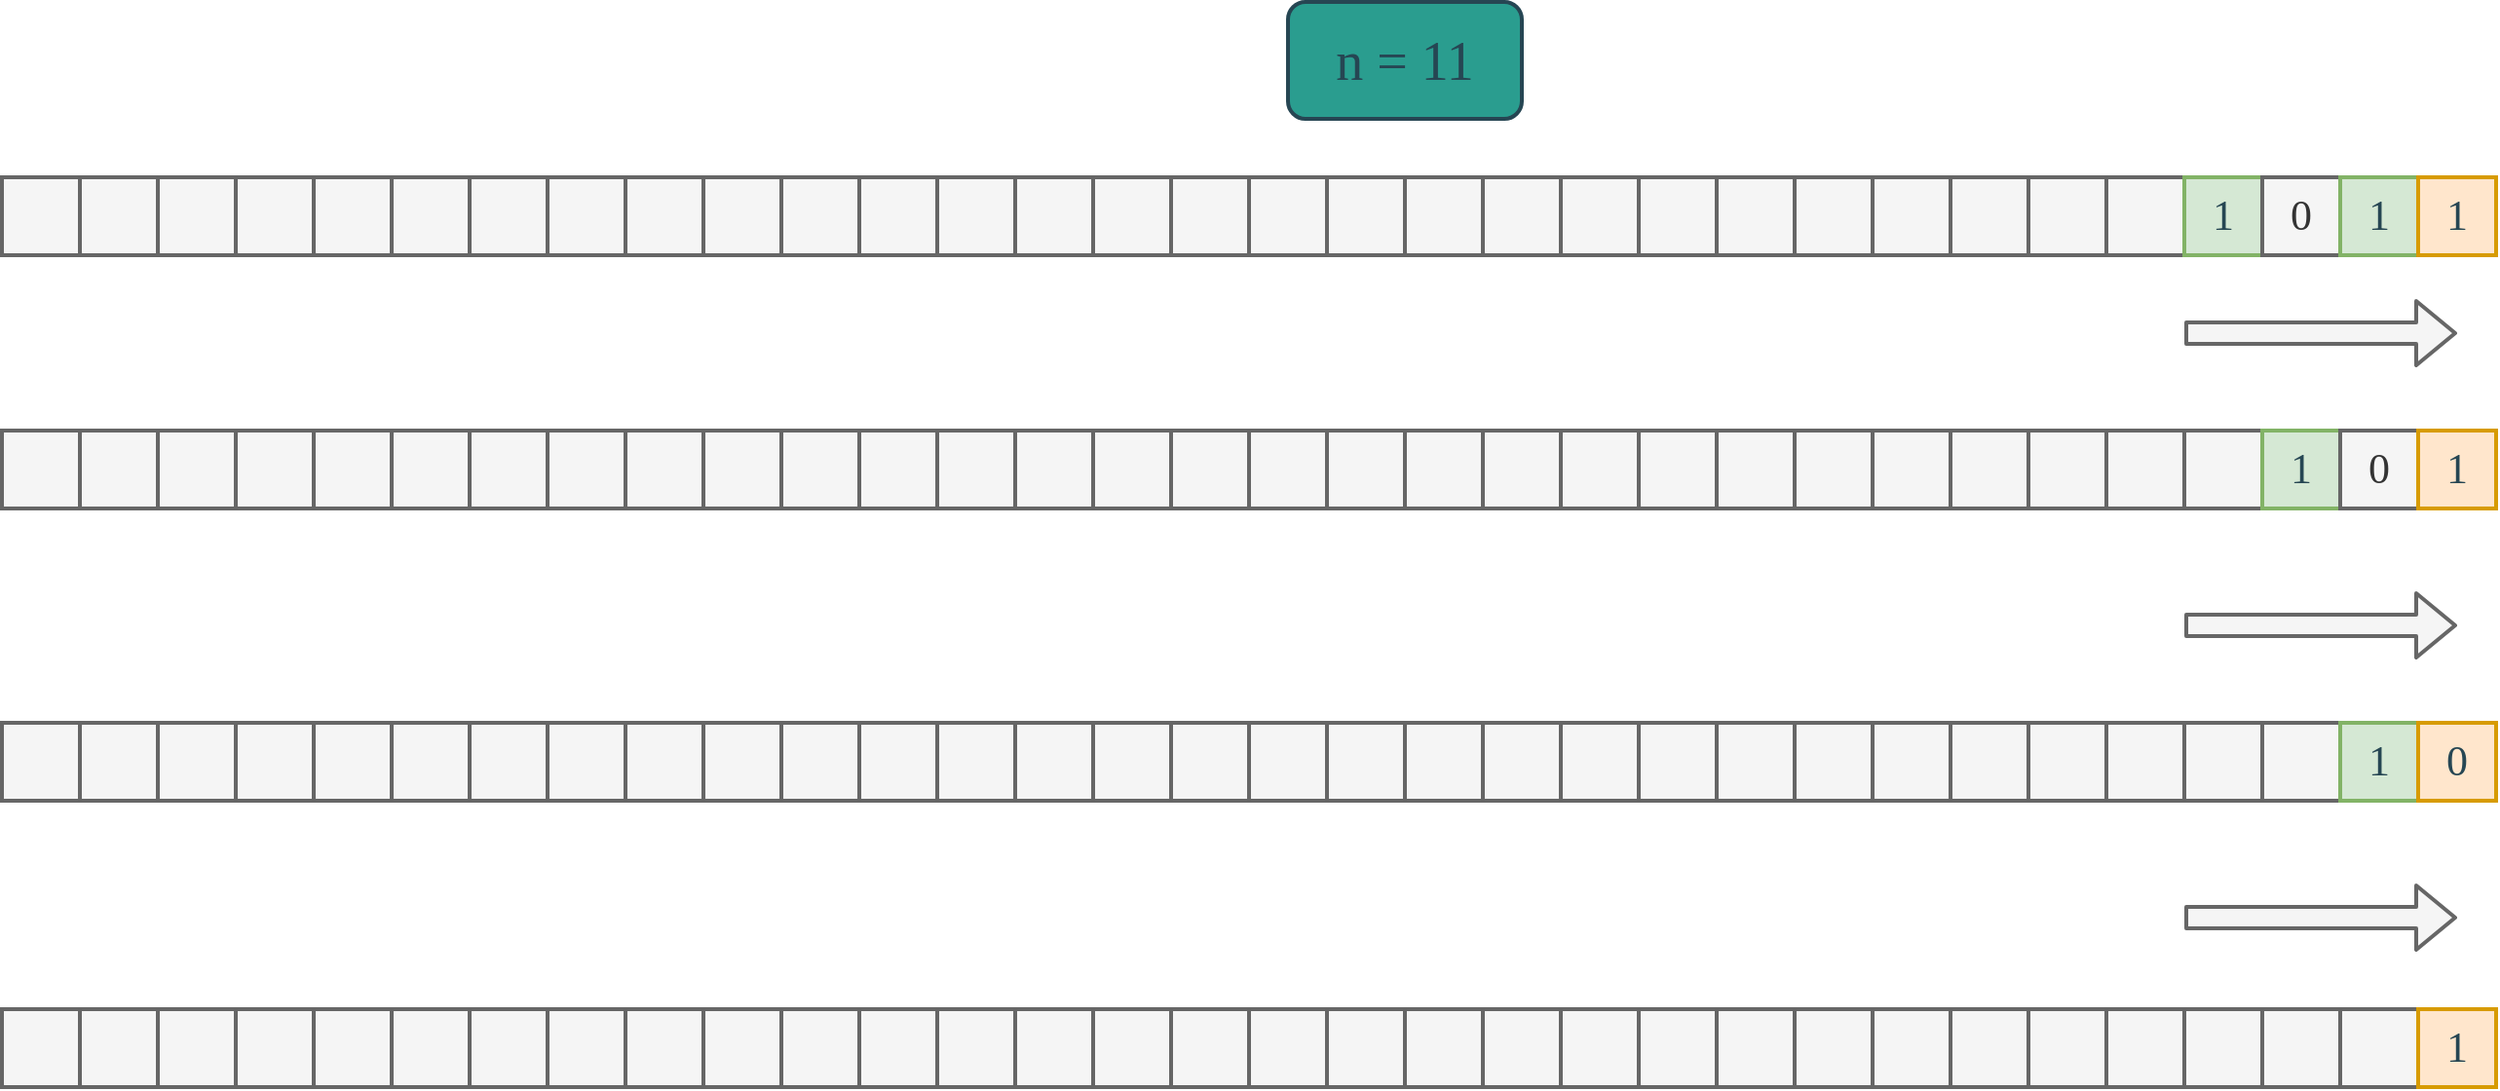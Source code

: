 <mxfile version="24.2.5" type="device">
  <diagram name="Page-1" id="UVpiBM_GTR-3DpaoDyki">
    <mxGraphModel dx="2049" dy="1193" grid="1" gridSize="10" guides="1" tooltips="1" connect="1" arrows="1" fold="1" page="1" pageScale="1" pageWidth="850" pageHeight="1100" math="0" shadow="0">
      <root>
        <mxCell id="0" />
        <mxCell id="1" parent="0" />
        <mxCell id="c97M9kAq8v7TbU-gE32T-48" value="" style="group" vertex="1" connectable="0" parent="1">
          <mxGeometry x="120" y="310" width="1280" height="40" as="geometry" />
        </mxCell>
        <mxCell id="c97M9kAq8v7TbU-gE32T-1" value="" style="rounded=0;whiteSpace=wrap;html=1;shadow=0;strokeColor=#666666;strokeWidth=2;fontFamily=Ubuntu;fontSize=22;fontColor=#333333;fontStyle=0;fillColor=#f5f5f5;" vertex="1" parent="c97M9kAq8v7TbU-gE32T-48">
          <mxGeometry width="40" height="40" as="geometry" />
        </mxCell>
        <mxCell id="c97M9kAq8v7TbU-gE32T-2" value="" style="rounded=0;whiteSpace=wrap;html=1;shadow=0;strokeColor=#666666;strokeWidth=2;fontFamily=Ubuntu;fontSize=22;fontColor=#333333;fontStyle=0;fillColor=#f5f5f5;" vertex="1" parent="c97M9kAq8v7TbU-gE32T-48">
          <mxGeometry x="40" width="40" height="40" as="geometry" />
        </mxCell>
        <mxCell id="c97M9kAq8v7TbU-gE32T-3" value="" style="rounded=0;whiteSpace=wrap;html=1;shadow=0;strokeColor=#666666;strokeWidth=2;fontFamily=Ubuntu;fontSize=22;fontColor=#333333;fontStyle=0;fillColor=#f5f5f5;" vertex="1" parent="c97M9kAq8v7TbU-gE32T-48">
          <mxGeometry x="80" width="40" height="40" as="geometry" />
        </mxCell>
        <mxCell id="c97M9kAq8v7TbU-gE32T-4" value="" style="rounded=0;whiteSpace=wrap;html=1;shadow=0;strokeColor=#666666;strokeWidth=2;fontFamily=Ubuntu;fontSize=22;fontColor=#333333;fontStyle=0;fillColor=#f5f5f5;" vertex="1" parent="c97M9kAq8v7TbU-gE32T-48">
          <mxGeometry x="120" width="40" height="40" as="geometry" />
        </mxCell>
        <mxCell id="c97M9kAq8v7TbU-gE32T-5" value="" style="rounded=0;whiteSpace=wrap;html=1;shadow=0;strokeColor=#666666;strokeWidth=2;fontFamily=Ubuntu;fontSize=22;fontColor=#333333;fontStyle=0;fillColor=#f5f5f5;" vertex="1" parent="c97M9kAq8v7TbU-gE32T-48">
          <mxGeometry x="160" width="40" height="40" as="geometry" />
        </mxCell>
        <mxCell id="c97M9kAq8v7TbU-gE32T-6" value="" style="rounded=0;whiteSpace=wrap;html=1;shadow=0;strokeColor=#666666;strokeWidth=2;fontFamily=Ubuntu;fontSize=22;fontColor=#333333;fontStyle=0;fillColor=#f5f5f5;" vertex="1" parent="c97M9kAq8v7TbU-gE32T-48">
          <mxGeometry x="200" width="40" height="40" as="geometry" />
        </mxCell>
        <mxCell id="c97M9kAq8v7TbU-gE32T-7" value="" style="rounded=0;whiteSpace=wrap;html=1;shadow=0;strokeColor=#666666;strokeWidth=2;fontFamily=Ubuntu;fontSize=22;fontColor=#333333;fontStyle=0;fillColor=#f5f5f5;" vertex="1" parent="c97M9kAq8v7TbU-gE32T-48">
          <mxGeometry x="240" width="40" height="40" as="geometry" />
        </mxCell>
        <mxCell id="c97M9kAq8v7TbU-gE32T-8" value="" style="rounded=0;whiteSpace=wrap;html=1;shadow=0;strokeColor=#666666;strokeWidth=2;fontFamily=Ubuntu;fontSize=22;fontColor=#333333;fontStyle=0;fillColor=#f5f5f5;" vertex="1" parent="c97M9kAq8v7TbU-gE32T-48">
          <mxGeometry x="280" width="40" height="40" as="geometry" />
        </mxCell>
        <mxCell id="c97M9kAq8v7TbU-gE32T-9" value="" style="rounded=0;whiteSpace=wrap;html=1;shadow=0;strokeColor=#666666;strokeWidth=2;fontFamily=Ubuntu;fontSize=22;fontColor=#333333;fontStyle=0;fillColor=#f5f5f5;" vertex="1" parent="c97M9kAq8v7TbU-gE32T-48">
          <mxGeometry x="320" width="40" height="40" as="geometry" />
        </mxCell>
        <mxCell id="c97M9kAq8v7TbU-gE32T-10" value="" style="rounded=0;whiteSpace=wrap;html=1;shadow=0;strokeColor=#666666;strokeWidth=2;fontFamily=Ubuntu;fontSize=22;fontColor=#333333;fontStyle=0;fillColor=#f5f5f5;" vertex="1" parent="c97M9kAq8v7TbU-gE32T-48">
          <mxGeometry x="360" width="40" height="40" as="geometry" />
        </mxCell>
        <mxCell id="c97M9kAq8v7TbU-gE32T-11" value="" style="rounded=0;whiteSpace=wrap;html=1;shadow=0;strokeColor=#666666;strokeWidth=2;fontFamily=Ubuntu;fontSize=22;fontColor=#333333;fontStyle=0;fillColor=#f5f5f5;" vertex="1" parent="c97M9kAq8v7TbU-gE32T-48">
          <mxGeometry x="400" width="40" height="40" as="geometry" />
        </mxCell>
        <mxCell id="c97M9kAq8v7TbU-gE32T-12" value="" style="rounded=0;whiteSpace=wrap;html=1;shadow=0;strokeColor=#666666;strokeWidth=2;fontFamily=Ubuntu;fontSize=22;fontColor=#333333;fontStyle=0;fillColor=#f5f5f5;" vertex="1" parent="c97M9kAq8v7TbU-gE32T-48">
          <mxGeometry x="440" width="40" height="40" as="geometry" />
        </mxCell>
        <mxCell id="c97M9kAq8v7TbU-gE32T-13" value="" style="rounded=0;whiteSpace=wrap;html=1;shadow=0;strokeColor=#666666;strokeWidth=2;fontFamily=Ubuntu;fontSize=22;fontColor=#333333;fontStyle=0;fillColor=#f5f5f5;" vertex="1" parent="c97M9kAq8v7TbU-gE32T-48">
          <mxGeometry x="480" width="40" height="40" as="geometry" />
        </mxCell>
        <mxCell id="c97M9kAq8v7TbU-gE32T-14" value="" style="rounded=0;whiteSpace=wrap;html=1;shadow=0;strokeColor=#666666;strokeWidth=2;fontFamily=Ubuntu;fontSize=22;fontColor=#333333;fontStyle=0;fillColor=#f5f5f5;" vertex="1" parent="c97M9kAq8v7TbU-gE32T-48">
          <mxGeometry x="520" width="40" height="40" as="geometry" />
        </mxCell>
        <mxCell id="c97M9kAq8v7TbU-gE32T-15" value="" style="rounded=0;whiteSpace=wrap;html=1;shadow=0;strokeColor=#666666;strokeWidth=2;fontFamily=Ubuntu;fontSize=22;fontColor=#333333;fontStyle=0;fillColor=#f5f5f5;" vertex="1" parent="c97M9kAq8v7TbU-gE32T-48">
          <mxGeometry x="560" width="40" height="40" as="geometry" />
        </mxCell>
        <mxCell id="c97M9kAq8v7TbU-gE32T-16" value="" style="rounded=0;whiteSpace=wrap;html=1;shadow=0;strokeColor=#666666;strokeWidth=2;fontFamily=Ubuntu;fontSize=22;fontColor=#333333;fontStyle=0;fillColor=#f5f5f5;" vertex="1" parent="c97M9kAq8v7TbU-gE32T-48">
          <mxGeometry x="600" width="40" height="40" as="geometry" />
        </mxCell>
        <mxCell id="c97M9kAq8v7TbU-gE32T-32" value="" style="rounded=0;whiteSpace=wrap;html=1;shadow=0;strokeColor=#666666;strokeWidth=2;fontFamily=Ubuntu;fontSize=22;fontColor=#333333;fontStyle=0;fillColor=#f5f5f5;" vertex="1" parent="c97M9kAq8v7TbU-gE32T-48">
          <mxGeometry x="640" width="40" height="40" as="geometry" />
        </mxCell>
        <mxCell id="c97M9kAq8v7TbU-gE32T-33" value="" style="rounded=0;whiteSpace=wrap;html=1;shadow=0;strokeColor=#666666;strokeWidth=2;fontFamily=Ubuntu;fontSize=22;fontColor=#333333;fontStyle=0;fillColor=#f5f5f5;" vertex="1" parent="c97M9kAq8v7TbU-gE32T-48">
          <mxGeometry x="680" width="40" height="40" as="geometry" />
        </mxCell>
        <mxCell id="c97M9kAq8v7TbU-gE32T-34" value="" style="rounded=0;whiteSpace=wrap;html=1;shadow=0;strokeColor=#666666;strokeWidth=2;fontFamily=Ubuntu;fontSize=22;fontColor=#333333;fontStyle=0;fillColor=#f5f5f5;" vertex="1" parent="c97M9kAq8v7TbU-gE32T-48">
          <mxGeometry x="720" width="40" height="40" as="geometry" />
        </mxCell>
        <mxCell id="c97M9kAq8v7TbU-gE32T-35" value="" style="rounded=0;whiteSpace=wrap;html=1;shadow=0;strokeColor=#666666;strokeWidth=2;fontFamily=Ubuntu;fontSize=22;fontColor=#333333;fontStyle=0;fillColor=#f5f5f5;" vertex="1" parent="c97M9kAq8v7TbU-gE32T-48">
          <mxGeometry x="760" width="40" height="40" as="geometry" />
        </mxCell>
        <mxCell id="c97M9kAq8v7TbU-gE32T-36" value="" style="rounded=0;whiteSpace=wrap;html=1;shadow=0;strokeColor=#666666;strokeWidth=2;fontFamily=Ubuntu;fontSize=22;fontColor=#333333;fontStyle=0;fillColor=#f5f5f5;" vertex="1" parent="c97M9kAq8v7TbU-gE32T-48">
          <mxGeometry x="800" width="40" height="40" as="geometry" />
        </mxCell>
        <mxCell id="c97M9kAq8v7TbU-gE32T-37" value="" style="rounded=0;whiteSpace=wrap;html=1;shadow=0;strokeColor=#666666;strokeWidth=2;fontFamily=Ubuntu;fontSize=22;fontColor=#333333;fontStyle=0;fillColor=#f5f5f5;" vertex="1" parent="c97M9kAq8v7TbU-gE32T-48">
          <mxGeometry x="840" width="40" height="40" as="geometry" />
        </mxCell>
        <mxCell id="c97M9kAq8v7TbU-gE32T-38" value="" style="rounded=0;whiteSpace=wrap;html=1;shadow=0;strokeColor=#666666;strokeWidth=2;fontFamily=Ubuntu;fontSize=22;fontColor=#333333;fontStyle=0;fillColor=#f5f5f5;" vertex="1" parent="c97M9kAq8v7TbU-gE32T-48">
          <mxGeometry x="880" width="40" height="40" as="geometry" />
        </mxCell>
        <mxCell id="c97M9kAq8v7TbU-gE32T-39" value="" style="rounded=0;whiteSpace=wrap;html=1;shadow=0;strokeColor=#666666;strokeWidth=2;fontFamily=Ubuntu;fontSize=22;fontColor=#333333;fontStyle=0;fillColor=#f5f5f5;" vertex="1" parent="c97M9kAq8v7TbU-gE32T-48">
          <mxGeometry x="920" width="40" height="40" as="geometry" />
        </mxCell>
        <mxCell id="c97M9kAq8v7TbU-gE32T-40" value="" style="rounded=0;whiteSpace=wrap;html=1;shadow=0;strokeColor=#666666;strokeWidth=2;fontFamily=Ubuntu;fontSize=22;fontColor=#333333;fontStyle=0;fillColor=#f5f5f5;" vertex="1" parent="c97M9kAq8v7TbU-gE32T-48">
          <mxGeometry x="960" width="40" height="40" as="geometry" />
        </mxCell>
        <mxCell id="c97M9kAq8v7TbU-gE32T-41" value="" style="rounded=0;whiteSpace=wrap;html=1;shadow=0;strokeColor=#666666;strokeWidth=2;fontFamily=Ubuntu;fontSize=22;fontColor=#333333;fontStyle=0;fillColor=#f5f5f5;" vertex="1" parent="c97M9kAq8v7TbU-gE32T-48">
          <mxGeometry x="1000" width="40" height="40" as="geometry" />
        </mxCell>
        <mxCell id="c97M9kAq8v7TbU-gE32T-42" value="" style="rounded=0;whiteSpace=wrap;html=1;shadow=0;strokeColor=#666666;strokeWidth=2;fontFamily=Ubuntu;fontSize=22;fontColor=#333333;fontStyle=0;fillColor=#f5f5f5;" vertex="1" parent="c97M9kAq8v7TbU-gE32T-48">
          <mxGeometry x="1040" width="40" height="40" as="geometry" />
        </mxCell>
        <mxCell id="c97M9kAq8v7TbU-gE32T-43" value="" style="rounded=0;whiteSpace=wrap;html=1;shadow=0;strokeColor=#666666;strokeWidth=2;fontFamily=Ubuntu;fontSize=22;fontColor=#333333;fontStyle=0;fillColor=#f5f5f5;" vertex="1" parent="c97M9kAq8v7TbU-gE32T-48">
          <mxGeometry x="1080" width="40" height="40" as="geometry" />
        </mxCell>
        <mxCell id="c97M9kAq8v7TbU-gE32T-44" value="1" style="rounded=0;whiteSpace=wrap;html=1;shadow=0;strokeColor=#82b366;strokeWidth=2;fontFamily=Ubuntu;fontSize=22;fontColor=#264653;fontStyle=0;fillColor=#d5e8d4;" vertex="1" parent="c97M9kAq8v7TbU-gE32T-48">
          <mxGeometry x="1120" width="40" height="40" as="geometry" />
        </mxCell>
        <mxCell id="c97M9kAq8v7TbU-gE32T-45" value="0" style="rounded=0;whiteSpace=wrap;html=1;shadow=0;strokeColor=#666666;strokeWidth=2;fontFamily=Ubuntu;fontSize=22;fontColor=#333333;fontStyle=0;fillColor=#f5f5f5;" vertex="1" parent="c97M9kAq8v7TbU-gE32T-48">
          <mxGeometry x="1160" width="40" height="40" as="geometry" />
        </mxCell>
        <mxCell id="c97M9kAq8v7TbU-gE32T-46" value="1" style="rounded=0;whiteSpace=wrap;html=1;shadow=0;strokeColor=#82b366;strokeWidth=2;fontFamily=Ubuntu;fontSize=22;fontColor=#264653;fontStyle=0;fillColor=#d5e8d4;" vertex="1" parent="c97M9kAq8v7TbU-gE32T-48">
          <mxGeometry x="1200" width="40" height="40" as="geometry" />
        </mxCell>
        <mxCell id="c97M9kAq8v7TbU-gE32T-47" value="1" style="rounded=0;whiteSpace=wrap;html=1;shadow=0;strokeColor=#d79b00;strokeWidth=2;fontFamily=Ubuntu;fontSize=22;fontColor=#264653;fontStyle=0;fillColor=#ffe6cc;" vertex="1" parent="c97M9kAq8v7TbU-gE32T-48">
          <mxGeometry x="1240" width="40" height="40" as="geometry" />
        </mxCell>
        <mxCell id="c97M9kAq8v7TbU-gE32T-49" value="" style="group;fillColor=#d5e8d4;fontColor=#264653;strokeColor=#82b366;" vertex="1" connectable="0" parent="1">
          <mxGeometry x="120" y="440" width="1280" height="40" as="geometry" />
        </mxCell>
        <mxCell id="c97M9kAq8v7TbU-gE32T-50" value="" style="rounded=0;whiteSpace=wrap;html=1;shadow=0;strokeColor=#666666;strokeWidth=2;fontFamily=Ubuntu;fontSize=22;fontColor=#333333;fontStyle=0;fillColor=#f5f5f5;" vertex="1" parent="c97M9kAq8v7TbU-gE32T-49">
          <mxGeometry width="40" height="40" as="geometry" />
        </mxCell>
        <mxCell id="c97M9kAq8v7TbU-gE32T-51" value="" style="rounded=0;whiteSpace=wrap;html=1;shadow=0;strokeColor=#666666;strokeWidth=2;fontFamily=Ubuntu;fontSize=22;fontColor=#333333;fontStyle=0;fillColor=#f5f5f5;" vertex="1" parent="c97M9kAq8v7TbU-gE32T-49">
          <mxGeometry x="40" width="40" height="40" as="geometry" />
        </mxCell>
        <mxCell id="c97M9kAq8v7TbU-gE32T-52" value="" style="rounded=0;whiteSpace=wrap;html=1;shadow=0;strokeColor=#666666;strokeWidth=2;fontFamily=Ubuntu;fontSize=22;fontColor=#333333;fontStyle=0;fillColor=#f5f5f5;" vertex="1" parent="c97M9kAq8v7TbU-gE32T-49">
          <mxGeometry x="80" width="40" height="40" as="geometry" />
        </mxCell>
        <mxCell id="c97M9kAq8v7TbU-gE32T-53" value="" style="rounded=0;whiteSpace=wrap;html=1;shadow=0;strokeColor=#666666;strokeWidth=2;fontFamily=Ubuntu;fontSize=22;fontColor=#333333;fontStyle=0;fillColor=#f5f5f5;" vertex="1" parent="c97M9kAq8v7TbU-gE32T-49">
          <mxGeometry x="120" width="40" height="40" as="geometry" />
        </mxCell>
        <mxCell id="c97M9kAq8v7TbU-gE32T-54" value="" style="rounded=0;whiteSpace=wrap;html=1;shadow=0;strokeColor=#666666;strokeWidth=2;fontFamily=Ubuntu;fontSize=22;fontColor=#333333;fontStyle=0;fillColor=#f5f5f5;" vertex="1" parent="c97M9kAq8v7TbU-gE32T-49">
          <mxGeometry x="160" width="40" height="40" as="geometry" />
        </mxCell>
        <mxCell id="c97M9kAq8v7TbU-gE32T-55" value="" style="rounded=0;whiteSpace=wrap;html=1;shadow=0;strokeColor=#666666;strokeWidth=2;fontFamily=Ubuntu;fontSize=22;fontColor=#333333;fontStyle=0;fillColor=#f5f5f5;" vertex="1" parent="c97M9kAq8v7TbU-gE32T-49">
          <mxGeometry x="200" width="40" height="40" as="geometry" />
        </mxCell>
        <mxCell id="c97M9kAq8v7TbU-gE32T-56" value="" style="rounded=0;whiteSpace=wrap;html=1;shadow=0;strokeColor=#666666;strokeWidth=2;fontFamily=Ubuntu;fontSize=22;fontColor=#333333;fontStyle=0;fillColor=#f5f5f5;" vertex="1" parent="c97M9kAq8v7TbU-gE32T-49">
          <mxGeometry x="240" width="40" height="40" as="geometry" />
        </mxCell>
        <mxCell id="c97M9kAq8v7TbU-gE32T-57" value="" style="rounded=0;whiteSpace=wrap;html=1;shadow=0;strokeColor=#666666;strokeWidth=2;fontFamily=Ubuntu;fontSize=22;fontColor=#333333;fontStyle=0;fillColor=#f5f5f5;" vertex="1" parent="c97M9kAq8v7TbU-gE32T-49">
          <mxGeometry x="280" width="40" height="40" as="geometry" />
        </mxCell>
        <mxCell id="c97M9kAq8v7TbU-gE32T-58" value="" style="rounded=0;whiteSpace=wrap;html=1;shadow=0;strokeColor=#666666;strokeWidth=2;fontFamily=Ubuntu;fontSize=22;fontColor=#333333;fontStyle=0;fillColor=#f5f5f5;" vertex="1" parent="c97M9kAq8v7TbU-gE32T-49">
          <mxGeometry x="320" width="40" height="40" as="geometry" />
        </mxCell>
        <mxCell id="c97M9kAq8v7TbU-gE32T-59" value="" style="rounded=0;whiteSpace=wrap;html=1;shadow=0;strokeColor=#666666;strokeWidth=2;fontFamily=Ubuntu;fontSize=22;fontColor=#333333;fontStyle=0;fillColor=#f5f5f5;" vertex="1" parent="c97M9kAq8v7TbU-gE32T-49">
          <mxGeometry x="360" width="40" height="40" as="geometry" />
        </mxCell>
        <mxCell id="c97M9kAq8v7TbU-gE32T-60" value="" style="rounded=0;whiteSpace=wrap;html=1;shadow=0;strokeColor=#666666;strokeWidth=2;fontFamily=Ubuntu;fontSize=22;fontColor=#333333;fontStyle=0;fillColor=#f5f5f5;" vertex="1" parent="c97M9kAq8v7TbU-gE32T-49">
          <mxGeometry x="400" width="40" height="40" as="geometry" />
        </mxCell>
        <mxCell id="c97M9kAq8v7TbU-gE32T-61" value="" style="rounded=0;whiteSpace=wrap;html=1;shadow=0;strokeColor=#666666;strokeWidth=2;fontFamily=Ubuntu;fontSize=22;fontColor=#333333;fontStyle=0;fillColor=#f5f5f5;" vertex="1" parent="c97M9kAq8v7TbU-gE32T-49">
          <mxGeometry x="440" width="40" height="40" as="geometry" />
        </mxCell>
        <mxCell id="c97M9kAq8v7TbU-gE32T-62" value="" style="rounded=0;whiteSpace=wrap;html=1;shadow=0;strokeColor=#666666;strokeWidth=2;fontFamily=Ubuntu;fontSize=22;fontColor=#333333;fontStyle=0;fillColor=#f5f5f5;" vertex="1" parent="c97M9kAq8v7TbU-gE32T-49">
          <mxGeometry x="480" width="40" height="40" as="geometry" />
        </mxCell>
        <mxCell id="c97M9kAq8v7TbU-gE32T-63" value="" style="rounded=0;whiteSpace=wrap;html=1;shadow=0;strokeColor=#666666;strokeWidth=2;fontFamily=Ubuntu;fontSize=22;fontColor=#333333;fontStyle=0;fillColor=#f5f5f5;" vertex="1" parent="c97M9kAq8v7TbU-gE32T-49">
          <mxGeometry x="520" width="40" height="40" as="geometry" />
        </mxCell>
        <mxCell id="c97M9kAq8v7TbU-gE32T-64" value="" style="rounded=0;whiteSpace=wrap;html=1;shadow=0;strokeColor=#666666;strokeWidth=2;fontFamily=Ubuntu;fontSize=22;fontColor=#333333;fontStyle=0;fillColor=#f5f5f5;" vertex="1" parent="c97M9kAq8v7TbU-gE32T-49">
          <mxGeometry x="560" width="40" height="40" as="geometry" />
        </mxCell>
        <mxCell id="c97M9kAq8v7TbU-gE32T-65" value="" style="rounded=0;whiteSpace=wrap;html=1;shadow=0;strokeColor=#666666;strokeWidth=2;fontFamily=Ubuntu;fontSize=22;fontColor=#333333;fontStyle=0;fillColor=#f5f5f5;" vertex="1" parent="c97M9kAq8v7TbU-gE32T-49">
          <mxGeometry x="600" width="40" height="40" as="geometry" />
        </mxCell>
        <mxCell id="c97M9kAq8v7TbU-gE32T-66" value="" style="rounded=0;whiteSpace=wrap;html=1;shadow=0;strokeColor=#666666;strokeWidth=2;fontFamily=Ubuntu;fontSize=22;fontColor=#333333;fontStyle=0;fillColor=#f5f5f5;" vertex="1" parent="c97M9kAq8v7TbU-gE32T-49">
          <mxGeometry x="640" width="40" height="40" as="geometry" />
        </mxCell>
        <mxCell id="c97M9kAq8v7TbU-gE32T-67" value="" style="rounded=0;whiteSpace=wrap;html=1;shadow=0;strokeColor=#666666;strokeWidth=2;fontFamily=Ubuntu;fontSize=22;fontColor=#333333;fontStyle=0;fillColor=#f5f5f5;" vertex="1" parent="c97M9kAq8v7TbU-gE32T-49">
          <mxGeometry x="680" width="40" height="40" as="geometry" />
        </mxCell>
        <mxCell id="c97M9kAq8v7TbU-gE32T-68" value="" style="rounded=0;whiteSpace=wrap;html=1;shadow=0;strokeColor=#666666;strokeWidth=2;fontFamily=Ubuntu;fontSize=22;fontColor=#333333;fontStyle=0;fillColor=#f5f5f5;" vertex="1" parent="c97M9kAq8v7TbU-gE32T-49">
          <mxGeometry x="720" width="40" height="40" as="geometry" />
        </mxCell>
        <mxCell id="c97M9kAq8v7TbU-gE32T-69" value="" style="rounded=0;whiteSpace=wrap;html=1;shadow=0;strokeColor=#666666;strokeWidth=2;fontFamily=Ubuntu;fontSize=22;fontColor=#333333;fontStyle=0;fillColor=#f5f5f5;" vertex="1" parent="c97M9kAq8v7TbU-gE32T-49">
          <mxGeometry x="760" width="40" height="40" as="geometry" />
        </mxCell>
        <mxCell id="c97M9kAq8v7TbU-gE32T-70" value="" style="rounded=0;whiteSpace=wrap;html=1;shadow=0;strokeColor=#666666;strokeWidth=2;fontFamily=Ubuntu;fontSize=22;fontColor=#333333;fontStyle=0;fillColor=#f5f5f5;" vertex="1" parent="c97M9kAq8v7TbU-gE32T-49">
          <mxGeometry x="800" width="40" height="40" as="geometry" />
        </mxCell>
        <mxCell id="c97M9kAq8v7TbU-gE32T-71" value="" style="rounded=0;whiteSpace=wrap;html=1;shadow=0;strokeColor=#666666;strokeWidth=2;fontFamily=Ubuntu;fontSize=22;fontColor=#333333;fontStyle=0;fillColor=#f5f5f5;" vertex="1" parent="c97M9kAq8v7TbU-gE32T-49">
          <mxGeometry x="840" width="40" height="40" as="geometry" />
        </mxCell>
        <mxCell id="c97M9kAq8v7TbU-gE32T-72" value="" style="rounded=0;whiteSpace=wrap;html=1;shadow=0;strokeColor=#666666;strokeWidth=2;fontFamily=Ubuntu;fontSize=22;fontColor=#333333;fontStyle=0;fillColor=#f5f5f5;" vertex="1" parent="c97M9kAq8v7TbU-gE32T-49">
          <mxGeometry x="880" width="40" height="40" as="geometry" />
        </mxCell>
        <mxCell id="c97M9kAq8v7TbU-gE32T-73" value="" style="rounded=0;whiteSpace=wrap;html=1;shadow=0;strokeColor=#666666;strokeWidth=2;fontFamily=Ubuntu;fontSize=22;fontColor=#333333;fontStyle=0;fillColor=#f5f5f5;" vertex="1" parent="c97M9kAq8v7TbU-gE32T-49">
          <mxGeometry x="920" width="40" height="40" as="geometry" />
        </mxCell>
        <mxCell id="c97M9kAq8v7TbU-gE32T-74" value="" style="rounded=0;whiteSpace=wrap;html=1;shadow=0;strokeColor=#666666;strokeWidth=2;fontFamily=Ubuntu;fontSize=22;fontColor=#333333;fontStyle=0;fillColor=#f5f5f5;" vertex="1" parent="c97M9kAq8v7TbU-gE32T-49">
          <mxGeometry x="960" width="40" height="40" as="geometry" />
        </mxCell>
        <mxCell id="c97M9kAq8v7TbU-gE32T-75" value="" style="rounded=0;whiteSpace=wrap;html=1;shadow=0;strokeColor=#666666;strokeWidth=2;fontFamily=Ubuntu;fontSize=22;fontColor=#333333;fontStyle=0;fillColor=#f5f5f5;" vertex="1" parent="c97M9kAq8v7TbU-gE32T-49">
          <mxGeometry x="1000" width="40" height="40" as="geometry" />
        </mxCell>
        <mxCell id="c97M9kAq8v7TbU-gE32T-76" value="" style="rounded=0;whiteSpace=wrap;html=1;shadow=0;strokeColor=#666666;strokeWidth=2;fontFamily=Ubuntu;fontSize=22;fontColor=#333333;fontStyle=0;fillColor=#f5f5f5;" vertex="1" parent="c97M9kAq8v7TbU-gE32T-49">
          <mxGeometry x="1040" width="40" height="40" as="geometry" />
        </mxCell>
        <mxCell id="c97M9kAq8v7TbU-gE32T-77" value="" style="rounded=0;whiteSpace=wrap;html=1;shadow=0;strokeColor=#666666;strokeWidth=2;fontFamily=Ubuntu;fontSize=22;fontColor=#333333;fontStyle=0;fillColor=#f5f5f5;" vertex="1" parent="c97M9kAq8v7TbU-gE32T-49">
          <mxGeometry x="1080" width="40" height="40" as="geometry" />
        </mxCell>
        <mxCell id="c97M9kAq8v7TbU-gE32T-78" value="" style="rounded=0;whiteSpace=wrap;html=1;shadow=0;strokeColor=#666666;strokeWidth=2;fontFamily=Ubuntu;fontSize=22;fontColor=#333333;fontStyle=0;fillColor=#f5f5f5;" vertex="1" parent="c97M9kAq8v7TbU-gE32T-49">
          <mxGeometry x="1120" width="40" height="40" as="geometry" />
        </mxCell>
        <mxCell id="c97M9kAq8v7TbU-gE32T-79" value="1" style="rounded=0;whiteSpace=wrap;html=1;shadow=0;strokeColor=#82b366;strokeWidth=2;fontFamily=Ubuntu;fontSize=22;fontColor=#264653;fontStyle=0;fillColor=#d5e8d4;" vertex="1" parent="c97M9kAq8v7TbU-gE32T-49">
          <mxGeometry x="1160" width="40" height="40" as="geometry" />
        </mxCell>
        <mxCell id="c97M9kAq8v7TbU-gE32T-80" value="0" style="rounded=0;whiteSpace=wrap;html=1;shadow=0;strokeColor=#666666;strokeWidth=2;fontFamily=Ubuntu;fontSize=22;fontColor=#333333;fontStyle=0;fillColor=#f5f5f5;" vertex="1" parent="c97M9kAq8v7TbU-gE32T-49">
          <mxGeometry x="1200" width="40" height="40" as="geometry" />
        </mxCell>
        <mxCell id="c97M9kAq8v7TbU-gE32T-81" value="1" style="rounded=0;whiteSpace=wrap;html=1;shadow=0;strokeColor=#d79b00;strokeWidth=2;fontFamily=Ubuntu;fontSize=22;fontColor=#264653;fontStyle=0;fillColor=#ffe6cc;" vertex="1" parent="c97M9kAq8v7TbU-gE32T-49">
          <mxGeometry x="1240" width="40" height="40" as="geometry" />
        </mxCell>
        <mxCell id="c97M9kAq8v7TbU-gE32T-82" value="" style="shape=flexArrow;endArrow=classic;html=1;rounded=1;shadow=0;strokeColor=#666666;strokeWidth=2;fontFamily=Ubuntu;fontSize=22;fontColor=#264653;fontStyle=0;fillColor=#f5f5f5;" edge="1" parent="1">
          <mxGeometry width="50" height="50" relative="1" as="geometry">
            <mxPoint x="1240" y="390" as="sourcePoint" />
            <mxPoint x="1380" y="390" as="targetPoint" />
          </mxGeometry>
        </mxCell>
        <mxCell id="c97M9kAq8v7TbU-gE32T-83" value="1" style="group;fillColor=#d5e8d4;fontColor=#264653;strokeColor=#82b366;" vertex="1" connectable="0" parent="1">
          <mxGeometry x="120" y="590" width="1280" height="40" as="geometry" />
        </mxCell>
        <mxCell id="c97M9kAq8v7TbU-gE32T-84" value="" style="rounded=0;whiteSpace=wrap;html=1;shadow=0;strokeColor=#666666;strokeWidth=2;fontFamily=Ubuntu;fontSize=22;fontColor=#333333;fontStyle=0;fillColor=#f5f5f5;" vertex="1" parent="c97M9kAq8v7TbU-gE32T-83">
          <mxGeometry width="40" height="40" as="geometry" />
        </mxCell>
        <mxCell id="c97M9kAq8v7TbU-gE32T-85" value="" style="rounded=0;whiteSpace=wrap;html=1;shadow=0;strokeColor=#666666;strokeWidth=2;fontFamily=Ubuntu;fontSize=22;fontColor=#333333;fontStyle=0;fillColor=#f5f5f5;" vertex="1" parent="c97M9kAq8v7TbU-gE32T-83">
          <mxGeometry x="40" width="40" height="40" as="geometry" />
        </mxCell>
        <mxCell id="c97M9kAq8v7TbU-gE32T-86" value="" style="rounded=0;whiteSpace=wrap;html=1;shadow=0;strokeColor=#666666;strokeWidth=2;fontFamily=Ubuntu;fontSize=22;fontColor=#333333;fontStyle=0;fillColor=#f5f5f5;" vertex="1" parent="c97M9kAq8v7TbU-gE32T-83">
          <mxGeometry x="80" width="40" height="40" as="geometry" />
        </mxCell>
        <mxCell id="c97M9kAq8v7TbU-gE32T-87" value="" style="rounded=0;whiteSpace=wrap;html=1;shadow=0;strokeColor=#666666;strokeWidth=2;fontFamily=Ubuntu;fontSize=22;fontColor=#333333;fontStyle=0;fillColor=#f5f5f5;" vertex="1" parent="c97M9kAq8v7TbU-gE32T-83">
          <mxGeometry x="120" width="40" height="40" as="geometry" />
        </mxCell>
        <mxCell id="c97M9kAq8v7TbU-gE32T-88" value="" style="rounded=0;whiteSpace=wrap;html=1;shadow=0;strokeColor=#666666;strokeWidth=2;fontFamily=Ubuntu;fontSize=22;fontColor=#333333;fontStyle=0;fillColor=#f5f5f5;" vertex="1" parent="c97M9kAq8v7TbU-gE32T-83">
          <mxGeometry x="160" width="40" height="40" as="geometry" />
        </mxCell>
        <mxCell id="c97M9kAq8v7TbU-gE32T-89" value="" style="rounded=0;whiteSpace=wrap;html=1;shadow=0;strokeColor=#666666;strokeWidth=2;fontFamily=Ubuntu;fontSize=22;fontColor=#333333;fontStyle=0;fillColor=#f5f5f5;" vertex="1" parent="c97M9kAq8v7TbU-gE32T-83">
          <mxGeometry x="200" width="40" height="40" as="geometry" />
        </mxCell>
        <mxCell id="c97M9kAq8v7TbU-gE32T-90" value="" style="rounded=0;whiteSpace=wrap;html=1;shadow=0;strokeColor=#666666;strokeWidth=2;fontFamily=Ubuntu;fontSize=22;fontColor=#333333;fontStyle=0;fillColor=#f5f5f5;" vertex="1" parent="c97M9kAq8v7TbU-gE32T-83">
          <mxGeometry x="240" width="40" height="40" as="geometry" />
        </mxCell>
        <mxCell id="c97M9kAq8v7TbU-gE32T-91" value="" style="rounded=0;whiteSpace=wrap;html=1;shadow=0;strokeColor=#666666;strokeWidth=2;fontFamily=Ubuntu;fontSize=22;fontColor=#333333;fontStyle=0;fillColor=#f5f5f5;" vertex="1" parent="c97M9kAq8v7TbU-gE32T-83">
          <mxGeometry x="280" width="40" height="40" as="geometry" />
        </mxCell>
        <mxCell id="c97M9kAq8v7TbU-gE32T-92" value="" style="rounded=0;whiteSpace=wrap;html=1;shadow=0;strokeColor=#666666;strokeWidth=2;fontFamily=Ubuntu;fontSize=22;fontColor=#333333;fontStyle=0;fillColor=#f5f5f5;" vertex="1" parent="c97M9kAq8v7TbU-gE32T-83">
          <mxGeometry x="320" width="40" height="40" as="geometry" />
        </mxCell>
        <mxCell id="c97M9kAq8v7TbU-gE32T-93" value="" style="rounded=0;whiteSpace=wrap;html=1;shadow=0;strokeColor=#666666;strokeWidth=2;fontFamily=Ubuntu;fontSize=22;fontColor=#333333;fontStyle=0;fillColor=#f5f5f5;" vertex="1" parent="c97M9kAq8v7TbU-gE32T-83">
          <mxGeometry x="360" width="40" height="40" as="geometry" />
        </mxCell>
        <mxCell id="c97M9kAq8v7TbU-gE32T-94" value="" style="rounded=0;whiteSpace=wrap;html=1;shadow=0;strokeColor=#666666;strokeWidth=2;fontFamily=Ubuntu;fontSize=22;fontColor=#333333;fontStyle=0;fillColor=#f5f5f5;" vertex="1" parent="c97M9kAq8v7TbU-gE32T-83">
          <mxGeometry x="400" width="40" height="40" as="geometry" />
        </mxCell>
        <mxCell id="c97M9kAq8v7TbU-gE32T-95" value="" style="rounded=0;whiteSpace=wrap;html=1;shadow=0;strokeColor=#666666;strokeWidth=2;fontFamily=Ubuntu;fontSize=22;fontColor=#333333;fontStyle=0;fillColor=#f5f5f5;" vertex="1" parent="c97M9kAq8v7TbU-gE32T-83">
          <mxGeometry x="440" width="40" height="40" as="geometry" />
        </mxCell>
        <mxCell id="c97M9kAq8v7TbU-gE32T-96" value="" style="rounded=0;whiteSpace=wrap;html=1;shadow=0;strokeColor=#666666;strokeWidth=2;fontFamily=Ubuntu;fontSize=22;fontColor=#333333;fontStyle=0;fillColor=#f5f5f5;" vertex="1" parent="c97M9kAq8v7TbU-gE32T-83">
          <mxGeometry x="480" width="40" height="40" as="geometry" />
        </mxCell>
        <mxCell id="c97M9kAq8v7TbU-gE32T-97" value="" style="rounded=0;whiteSpace=wrap;html=1;shadow=0;strokeColor=#666666;strokeWidth=2;fontFamily=Ubuntu;fontSize=22;fontColor=#333333;fontStyle=0;fillColor=#f5f5f5;" vertex="1" parent="c97M9kAq8v7TbU-gE32T-83">
          <mxGeometry x="520" width="40" height="40" as="geometry" />
        </mxCell>
        <mxCell id="c97M9kAq8v7TbU-gE32T-98" value="" style="rounded=0;whiteSpace=wrap;html=1;shadow=0;strokeColor=#666666;strokeWidth=2;fontFamily=Ubuntu;fontSize=22;fontColor=#333333;fontStyle=0;fillColor=#f5f5f5;" vertex="1" parent="c97M9kAq8v7TbU-gE32T-83">
          <mxGeometry x="560" width="40" height="40" as="geometry" />
        </mxCell>
        <mxCell id="c97M9kAq8v7TbU-gE32T-99" value="" style="rounded=0;whiteSpace=wrap;html=1;shadow=0;strokeColor=#666666;strokeWidth=2;fontFamily=Ubuntu;fontSize=22;fontColor=#333333;fontStyle=0;fillColor=#f5f5f5;" vertex="1" parent="c97M9kAq8v7TbU-gE32T-83">
          <mxGeometry x="600" width="40" height="40" as="geometry" />
        </mxCell>
        <mxCell id="c97M9kAq8v7TbU-gE32T-100" value="" style="rounded=0;whiteSpace=wrap;html=1;shadow=0;strokeColor=#666666;strokeWidth=2;fontFamily=Ubuntu;fontSize=22;fontColor=#333333;fontStyle=0;fillColor=#f5f5f5;" vertex="1" parent="c97M9kAq8v7TbU-gE32T-83">
          <mxGeometry x="640" width="40" height="40" as="geometry" />
        </mxCell>
        <mxCell id="c97M9kAq8v7TbU-gE32T-101" value="" style="rounded=0;whiteSpace=wrap;html=1;shadow=0;strokeColor=#666666;strokeWidth=2;fontFamily=Ubuntu;fontSize=22;fontColor=#333333;fontStyle=0;fillColor=#f5f5f5;" vertex="1" parent="c97M9kAq8v7TbU-gE32T-83">
          <mxGeometry x="680" width="40" height="40" as="geometry" />
        </mxCell>
        <mxCell id="c97M9kAq8v7TbU-gE32T-102" value="" style="rounded=0;whiteSpace=wrap;html=1;shadow=0;strokeColor=#666666;strokeWidth=2;fontFamily=Ubuntu;fontSize=22;fontColor=#333333;fontStyle=0;fillColor=#f5f5f5;" vertex="1" parent="c97M9kAq8v7TbU-gE32T-83">
          <mxGeometry x="720" width="40" height="40" as="geometry" />
        </mxCell>
        <mxCell id="c97M9kAq8v7TbU-gE32T-103" value="" style="rounded=0;whiteSpace=wrap;html=1;shadow=0;strokeColor=#666666;strokeWidth=2;fontFamily=Ubuntu;fontSize=22;fontColor=#333333;fontStyle=0;fillColor=#f5f5f5;" vertex="1" parent="c97M9kAq8v7TbU-gE32T-83">
          <mxGeometry x="760" width="40" height="40" as="geometry" />
        </mxCell>
        <mxCell id="c97M9kAq8v7TbU-gE32T-104" value="" style="rounded=0;whiteSpace=wrap;html=1;shadow=0;strokeColor=#666666;strokeWidth=2;fontFamily=Ubuntu;fontSize=22;fontColor=#333333;fontStyle=0;fillColor=#f5f5f5;" vertex="1" parent="c97M9kAq8v7TbU-gE32T-83">
          <mxGeometry x="800" width="40" height="40" as="geometry" />
        </mxCell>
        <mxCell id="c97M9kAq8v7TbU-gE32T-105" value="" style="rounded=0;whiteSpace=wrap;html=1;shadow=0;strokeColor=#666666;strokeWidth=2;fontFamily=Ubuntu;fontSize=22;fontColor=#333333;fontStyle=0;fillColor=#f5f5f5;" vertex="1" parent="c97M9kAq8v7TbU-gE32T-83">
          <mxGeometry x="840" width="40" height="40" as="geometry" />
        </mxCell>
        <mxCell id="c97M9kAq8v7TbU-gE32T-106" value="" style="rounded=0;whiteSpace=wrap;html=1;shadow=0;strokeColor=#666666;strokeWidth=2;fontFamily=Ubuntu;fontSize=22;fontColor=#333333;fontStyle=0;fillColor=#f5f5f5;" vertex="1" parent="c97M9kAq8v7TbU-gE32T-83">
          <mxGeometry x="880" width="40" height="40" as="geometry" />
        </mxCell>
        <mxCell id="c97M9kAq8v7TbU-gE32T-107" value="" style="rounded=0;whiteSpace=wrap;html=1;shadow=0;strokeColor=#666666;strokeWidth=2;fontFamily=Ubuntu;fontSize=22;fontColor=#333333;fontStyle=0;fillColor=#f5f5f5;" vertex="1" parent="c97M9kAq8v7TbU-gE32T-83">
          <mxGeometry x="920" width="40" height="40" as="geometry" />
        </mxCell>
        <mxCell id="c97M9kAq8v7TbU-gE32T-108" value="" style="rounded=0;whiteSpace=wrap;html=1;shadow=0;strokeColor=#666666;strokeWidth=2;fontFamily=Ubuntu;fontSize=22;fontColor=#333333;fontStyle=0;fillColor=#f5f5f5;" vertex="1" parent="c97M9kAq8v7TbU-gE32T-83">
          <mxGeometry x="960" width="40" height="40" as="geometry" />
        </mxCell>
        <mxCell id="c97M9kAq8v7TbU-gE32T-109" value="" style="rounded=0;whiteSpace=wrap;html=1;shadow=0;strokeColor=#666666;strokeWidth=2;fontFamily=Ubuntu;fontSize=22;fontColor=#333333;fontStyle=0;fillColor=#f5f5f5;" vertex="1" parent="c97M9kAq8v7TbU-gE32T-83">
          <mxGeometry x="1000" width="40" height="40" as="geometry" />
        </mxCell>
        <mxCell id="c97M9kAq8v7TbU-gE32T-110" value="" style="rounded=0;whiteSpace=wrap;html=1;shadow=0;strokeColor=#666666;strokeWidth=2;fontFamily=Ubuntu;fontSize=22;fontColor=#333333;fontStyle=0;fillColor=#f5f5f5;" vertex="1" parent="c97M9kAq8v7TbU-gE32T-83">
          <mxGeometry x="1040" width="40" height="40" as="geometry" />
        </mxCell>
        <mxCell id="c97M9kAq8v7TbU-gE32T-111" value="" style="rounded=0;whiteSpace=wrap;html=1;shadow=0;strokeColor=#666666;strokeWidth=2;fontFamily=Ubuntu;fontSize=22;fontColor=#333333;fontStyle=0;fillColor=#f5f5f5;" vertex="1" parent="c97M9kAq8v7TbU-gE32T-83">
          <mxGeometry x="1080" width="40" height="40" as="geometry" />
        </mxCell>
        <mxCell id="c97M9kAq8v7TbU-gE32T-112" value="" style="rounded=0;whiteSpace=wrap;html=1;shadow=0;strokeColor=#666666;strokeWidth=2;fontFamily=Ubuntu;fontSize=22;fontColor=#333333;fontStyle=0;fillColor=#f5f5f5;" vertex="1" parent="c97M9kAq8v7TbU-gE32T-83">
          <mxGeometry x="1120" width="40" height="40" as="geometry" />
        </mxCell>
        <mxCell id="c97M9kAq8v7TbU-gE32T-113" value="" style="rounded=0;whiteSpace=wrap;html=1;shadow=0;strokeColor=#666666;strokeWidth=2;fontFamily=Ubuntu;fontSize=22;fontColor=#333333;fontStyle=0;fillColor=#f5f5f5;" vertex="1" parent="c97M9kAq8v7TbU-gE32T-83">
          <mxGeometry x="1160" width="40" height="40" as="geometry" />
        </mxCell>
        <mxCell id="c97M9kAq8v7TbU-gE32T-114" value="1" style="rounded=0;whiteSpace=wrap;html=1;shadow=0;strokeColor=#82b366;strokeWidth=2;fontFamily=Ubuntu;fontSize=22;fontColor=#264653;fontStyle=0;fillColor=#d5e8d4;" vertex="1" parent="c97M9kAq8v7TbU-gE32T-83">
          <mxGeometry x="1200" width="40" height="40" as="geometry" />
        </mxCell>
        <mxCell id="c97M9kAq8v7TbU-gE32T-115" value="0" style="rounded=0;whiteSpace=wrap;html=1;shadow=0;strokeColor=#d79b00;strokeWidth=2;fontFamily=Ubuntu;fontSize=22;fontColor=#264653;fontStyle=0;fillColor=#ffe6cc;" vertex="1" parent="c97M9kAq8v7TbU-gE32T-83">
          <mxGeometry x="1240" width="40" height="40" as="geometry" />
        </mxCell>
        <mxCell id="c97M9kAq8v7TbU-gE32T-116" value="" style="shape=flexArrow;endArrow=classic;html=1;rounded=1;shadow=0;strokeColor=#666666;strokeWidth=2;fontFamily=Ubuntu;fontSize=22;fontColor=#264653;fontStyle=0;fillColor=#f5f5f5;" edge="1" parent="1">
          <mxGeometry width="50" height="50" relative="1" as="geometry">
            <mxPoint x="1240" y="540" as="sourcePoint" />
            <mxPoint x="1380" y="540" as="targetPoint" />
          </mxGeometry>
        </mxCell>
        <mxCell id="c97M9kAq8v7TbU-gE32T-117" value="1" style="group;fillColor=#d5e8d4;fontColor=#264653;strokeColor=#82b366;" vertex="1" connectable="0" parent="1">
          <mxGeometry x="120" y="737" width="1280" height="40" as="geometry" />
        </mxCell>
        <mxCell id="c97M9kAq8v7TbU-gE32T-118" value="" style="rounded=0;whiteSpace=wrap;html=1;shadow=0;strokeColor=#666666;strokeWidth=2;fontFamily=Ubuntu;fontSize=22;fontColor=#333333;fontStyle=0;fillColor=#f5f5f5;" vertex="1" parent="c97M9kAq8v7TbU-gE32T-117">
          <mxGeometry width="40" height="40" as="geometry" />
        </mxCell>
        <mxCell id="c97M9kAq8v7TbU-gE32T-119" value="" style="rounded=0;whiteSpace=wrap;html=1;shadow=0;strokeColor=#666666;strokeWidth=2;fontFamily=Ubuntu;fontSize=22;fontColor=#333333;fontStyle=0;fillColor=#f5f5f5;" vertex="1" parent="c97M9kAq8v7TbU-gE32T-117">
          <mxGeometry x="40" width="40" height="40" as="geometry" />
        </mxCell>
        <mxCell id="c97M9kAq8v7TbU-gE32T-120" value="" style="rounded=0;whiteSpace=wrap;html=1;shadow=0;strokeColor=#666666;strokeWidth=2;fontFamily=Ubuntu;fontSize=22;fontColor=#333333;fontStyle=0;fillColor=#f5f5f5;" vertex="1" parent="c97M9kAq8v7TbU-gE32T-117">
          <mxGeometry x="80" width="40" height="40" as="geometry" />
        </mxCell>
        <mxCell id="c97M9kAq8v7TbU-gE32T-121" value="" style="rounded=0;whiteSpace=wrap;html=1;shadow=0;strokeColor=#666666;strokeWidth=2;fontFamily=Ubuntu;fontSize=22;fontColor=#333333;fontStyle=0;fillColor=#f5f5f5;" vertex="1" parent="c97M9kAq8v7TbU-gE32T-117">
          <mxGeometry x="120" width="40" height="40" as="geometry" />
        </mxCell>
        <mxCell id="c97M9kAq8v7TbU-gE32T-122" value="" style="rounded=0;whiteSpace=wrap;html=1;shadow=0;strokeColor=#666666;strokeWidth=2;fontFamily=Ubuntu;fontSize=22;fontColor=#333333;fontStyle=0;fillColor=#f5f5f5;" vertex="1" parent="c97M9kAq8v7TbU-gE32T-117">
          <mxGeometry x="160" width="40" height="40" as="geometry" />
        </mxCell>
        <mxCell id="c97M9kAq8v7TbU-gE32T-123" value="" style="rounded=0;whiteSpace=wrap;html=1;shadow=0;strokeColor=#666666;strokeWidth=2;fontFamily=Ubuntu;fontSize=22;fontColor=#333333;fontStyle=0;fillColor=#f5f5f5;" vertex="1" parent="c97M9kAq8v7TbU-gE32T-117">
          <mxGeometry x="200" width="40" height="40" as="geometry" />
        </mxCell>
        <mxCell id="c97M9kAq8v7TbU-gE32T-124" value="" style="rounded=0;whiteSpace=wrap;html=1;shadow=0;strokeColor=#666666;strokeWidth=2;fontFamily=Ubuntu;fontSize=22;fontColor=#333333;fontStyle=0;fillColor=#f5f5f5;" vertex="1" parent="c97M9kAq8v7TbU-gE32T-117">
          <mxGeometry x="240" width="40" height="40" as="geometry" />
        </mxCell>
        <mxCell id="c97M9kAq8v7TbU-gE32T-125" value="" style="rounded=0;whiteSpace=wrap;html=1;shadow=0;strokeColor=#666666;strokeWidth=2;fontFamily=Ubuntu;fontSize=22;fontColor=#333333;fontStyle=0;fillColor=#f5f5f5;" vertex="1" parent="c97M9kAq8v7TbU-gE32T-117">
          <mxGeometry x="280" width="40" height="40" as="geometry" />
        </mxCell>
        <mxCell id="c97M9kAq8v7TbU-gE32T-126" value="" style="rounded=0;whiteSpace=wrap;html=1;shadow=0;strokeColor=#666666;strokeWidth=2;fontFamily=Ubuntu;fontSize=22;fontColor=#333333;fontStyle=0;fillColor=#f5f5f5;" vertex="1" parent="c97M9kAq8v7TbU-gE32T-117">
          <mxGeometry x="320" width="40" height="40" as="geometry" />
        </mxCell>
        <mxCell id="c97M9kAq8v7TbU-gE32T-127" value="" style="rounded=0;whiteSpace=wrap;html=1;shadow=0;strokeColor=#666666;strokeWidth=2;fontFamily=Ubuntu;fontSize=22;fontColor=#333333;fontStyle=0;fillColor=#f5f5f5;" vertex="1" parent="c97M9kAq8v7TbU-gE32T-117">
          <mxGeometry x="360" width="40" height="40" as="geometry" />
        </mxCell>
        <mxCell id="c97M9kAq8v7TbU-gE32T-128" value="" style="rounded=0;whiteSpace=wrap;html=1;shadow=0;strokeColor=#666666;strokeWidth=2;fontFamily=Ubuntu;fontSize=22;fontColor=#333333;fontStyle=0;fillColor=#f5f5f5;" vertex="1" parent="c97M9kAq8v7TbU-gE32T-117">
          <mxGeometry x="400" width="40" height="40" as="geometry" />
        </mxCell>
        <mxCell id="c97M9kAq8v7TbU-gE32T-129" value="" style="rounded=0;whiteSpace=wrap;html=1;shadow=0;strokeColor=#666666;strokeWidth=2;fontFamily=Ubuntu;fontSize=22;fontColor=#333333;fontStyle=0;fillColor=#f5f5f5;" vertex="1" parent="c97M9kAq8v7TbU-gE32T-117">
          <mxGeometry x="440" width="40" height="40" as="geometry" />
        </mxCell>
        <mxCell id="c97M9kAq8v7TbU-gE32T-130" value="" style="rounded=0;whiteSpace=wrap;html=1;shadow=0;strokeColor=#666666;strokeWidth=2;fontFamily=Ubuntu;fontSize=22;fontColor=#333333;fontStyle=0;fillColor=#f5f5f5;" vertex="1" parent="c97M9kAq8v7TbU-gE32T-117">
          <mxGeometry x="480" width="40" height="40" as="geometry" />
        </mxCell>
        <mxCell id="c97M9kAq8v7TbU-gE32T-131" value="" style="rounded=0;whiteSpace=wrap;html=1;shadow=0;strokeColor=#666666;strokeWidth=2;fontFamily=Ubuntu;fontSize=22;fontColor=#333333;fontStyle=0;fillColor=#f5f5f5;" vertex="1" parent="c97M9kAq8v7TbU-gE32T-117">
          <mxGeometry x="520" width="40" height="40" as="geometry" />
        </mxCell>
        <mxCell id="c97M9kAq8v7TbU-gE32T-132" value="" style="rounded=0;whiteSpace=wrap;html=1;shadow=0;strokeColor=#666666;strokeWidth=2;fontFamily=Ubuntu;fontSize=22;fontColor=#333333;fontStyle=0;fillColor=#f5f5f5;" vertex="1" parent="c97M9kAq8v7TbU-gE32T-117">
          <mxGeometry x="560" width="40" height="40" as="geometry" />
        </mxCell>
        <mxCell id="c97M9kAq8v7TbU-gE32T-133" value="" style="rounded=0;whiteSpace=wrap;html=1;shadow=0;strokeColor=#666666;strokeWidth=2;fontFamily=Ubuntu;fontSize=22;fontColor=#333333;fontStyle=0;fillColor=#f5f5f5;" vertex="1" parent="c97M9kAq8v7TbU-gE32T-117">
          <mxGeometry x="600" width="40" height="40" as="geometry" />
        </mxCell>
        <mxCell id="c97M9kAq8v7TbU-gE32T-134" value="" style="rounded=0;whiteSpace=wrap;html=1;shadow=0;strokeColor=#666666;strokeWidth=2;fontFamily=Ubuntu;fontSize=22;fontColor=#333333;fontStyle=0;fillColor=#f5f5f5;" vertex="1" parent="c97M9kAq8v7TbU-gE32T-117">
          <mxGeometry x="640" width="40" height="40" as="geometry" />
        </mxCell>
        <mxCell id="c97M9kAq8v7TbU-gE32T-135" value="" style="rounded=0;whiteSpace=wrap;html=1;shadow=0;strokeColor=#666666;strokeWidth=2;fontFamily=Ubuntu;fontSize=22;fontColor=#333333;fontStyle=0;fillColor=#f5f5f5;" vertex="1" parent="c97M9kAq8v7TbU-gE32T-117">
          <mxGeometry x="680" width="40" height="40" as="geometry" />
        </mxCell>
        <mxCell id="c97M9kAq8v7TbU-gE32T-136" value="" style="rounded=0;whiteSpace=wrap;html=1;shadow=0;strokeColor=#666666;strokeWidth=2;fontFamily=Ubuntu;fontSize=22;fontColor=#333333;fontStyle=0;fillColor=#f5f5f5;" vertex="1" parent="c97M9kAq8v7TbU-gE32T-117">
          <mxGeometry x="720" width="40" height="40" as="geometry" />
        </mxCell>
        <mxCell id="c97M9kAq8v7TbU-gE32T-137" value="" style="rounded=0;whiteSpace=wrap;html=1;shadow=0;strokeColor=#666666;strokeWidth=2;fontFamily=Ubuntu;fontSize=22;fontColor=#333333;fontStyle=0;fillColor=#f5f5f5;" vertex="1" parent="c97M9kAq8v7TbU-gE32T-117">
          <mxGeometry x="760" width="40" height="40" as="geometry" />
        </mxCell>
        <mxCell id="c97M9kAq8v7TbU-gE32T-138" value="" style="rounded=0;whiteSpace=wrap;html=1;shadow=0;strokeColor=#666666;strokeWidth=2;fontFamily=Ubuntu;fontSize=22;fontColor=#333333;fontStyle=0;fillColor=#f5f5f5;" vertex="1" parent="c97M9kAq8v7TbU-gE32T-117">
          <mxGeometry x="800" width="40" height="40" as="geometry" />
        </mxCell>
        <mxCell id="c97M9kAq8v7TbU-gE32T-139" value="" style="rounded=0;whiteSpace=wrap;html=1;shadow=0;strokeColor=#666666;strokeWidth=2;fontFamily=Ubuntu;fontSize=22;fontColor=#333333;fontStyle=0;fillColor=#f5f5f5;" vertex="1" parent="c97M9kAq8v7TbU-gE32T-117">
          <mxGeometry x="840" width="40" height="40" as="geometry" />
        </mxCell>
        <mxCell id="c97M9kAq8v7TbU-gE32T-140" value="" style="rounded=0;whiteSpace=wrap;html=1;shadow=0;strokeColor=#666666;strokeWidth=2;fontFamily=Ubuntu;fontSize=22;fontColor=#333333;fontStyle=0;fillColor=#f5f5f5;" vertex="1" parent="c97M9kAq8v7TbU-gE32T-117">
          <mxGeometry x="880" width="40" height="40" as="geometry" />
        </mxCell>
        <mxCell id="c97M9kAq8v7TbU-gE32T-141" value="" style="rounded=0;whiteSpace=wrap;html=1;shadow=0;strokeColor=#666666;strokeWidth=2;fontFamily=Ubuntu;fontSize=22;fontColor=#333333;fontStyle=0;fillColor=#f5f5f5;" vertex="1" parent="c97M9kAq8v7TbU-gE32T-117">
          <mxGeometry x="920" width="40" height="40" as="geometry" />
        </mxCell>
        <mxCell id="c97M9kAq8v7TbU-gE32T-142" value="" style="rounded=0;whiteSpace=wrap;html=1;shadow=0;strokeColor=#666666;strokeWidth=2;fontFamily=Ubuntu;fontSize=22;fontColor=#333333;fontStyle=0;fillColor=#f5f5f5;" vertex="1" parent="c97M9kAq8v7TbU-gE32T-117">
          <mxGeometry x="960" width="40" height="40" as="geometry" />
        </mxCell>
        <mxCell id="c97M9kAq8v7TbU-gE32T-143" value="" style="rounded=0;whiteSpace=wrap;html=1;shadow=0;strokeColor=#666666;strokeWidth=2;fontFamily=Ubuntu;fontSize=22;fontColor=#333333;fontStyle=0;fillColor=#f5f5f5;" vertex="1" parent="c97M9kAq8v7TbU-gE32T-117">
          <mxGeometry x="1000" width="40" height="40" as="geometry" />
        </mxCell>
        <mxCell id="c97M9kAq8v7TbU-gE32T-144" value="" style="rounded=0;whiteSpace=wrap;html=1;shadow=0;strokeColor=#666666;strokeWidth=2;fontFamily=Ubuntu;fontSize=22;fontColor=#333333;fontStyle=0;fillColor=#f5f5f5;" vertex="1" parent="c97M9kAq8v7TbU-gE32T-117">
          <mxGeometry x="1040" width="40" height="40" as="geometry" />
        </mxCell>
        <mxCell id="c97M9kAq8v7TbU-gE32T-145" value="" style="rounded=0;whiteSpace=wrap;html=1;shadow=0;strokeColor=#666666;strokeWidth=2;fontFamily=Ubuntu;fontSize=22;fontColor=#333333;fontStyle=0;fillColor=#f5f5f5;" vertex="1" parent="c97M9kAq8v7TbU-gE32T-117">
          <mxGeometry x="1080" width="40" height="40" as="geometry" />
        </mxCell>
        <mxCell id="c97M9kAq8v7TbU-gE32T-146" value="" style="rounded=0;whiteSpace=wrap;html=1;shadow=0;strokeColor=#666666;strokeWidth=2;fontFamily=Ubuntu;fontSize=22;fontColor=#333333;fontStyle=0;fillColor=#f5f5f5;" vertex="1" parent="c97M9kAq8v7TbU-gE32T-117">
          <mxGeometry x="1120" width="40" height="40" as="geometry" />
        </mxCell>
        <mxCell id="c97M9kAq8v7TbU-gE32T-147" value="" style="rounded=0;whiteSpace=wrap;html=1;shadow=0;strokeColor=#666666;strokeWidth=2;fontFamily=Ubuntu;fontSize=22;fontColor=#333333;fontStyle=0;fillColor=#f5f5f5;" vertex="1" parent="c97M9kAq8v7TbU-gE32T-117">
          <mxGeometry x="1160" width="40" height="40" as="geometry" />
        </mxCell>
        <mxCell id="c97M9kAq8v7TbU-gE32T-148" value="" style="rounded=0;whiteSpace=wrap;html=1;shadow=0;strokeColor=#666666;strokeWidth=2;fontFamily=Ubuntu;fontSize=22;fontColor=#333333;fontStyle=0;fillColor=#f5f5f5;" vertex="1" parent="c97M9kAq8v7TbU-gE32T-117">
          <mxGeometry x="1200" width="40" height="40" as="geometry" />
        </mxCell>
        <mxCell id="c97M9kAq8v7TbU-gE32T-149" value="1" style="rounded=0;whiteSpace=wrap;html=1;shadow=0;strokeColor=#d79b00;strokeWidth=2;fontFamily=Ubuntu;fontSize=22;fontColor=#264653;fontStyle=0;fillColor=#ffe6cc;" vertex="1" parent="c97M9kAq8v7TbU-gE32T-117">
          <mxGeometry x="1240" width="40" height="40" as="geometry" />
        </mxCell>
        <mxCell id="c97M9kAq8v7TbU-gE32T-150" value="" style="shape=flexArrow;endArrow=classic;html=1;rounded=1;shadow=0;strokeColor=#666666;strokeWidth=2;fontFamily=Ubuntu;fontSize=22;fontColor=#264653;fontStyle=0;fillColor=#f5f5f5;" edge="1" parent="1">
          <mxGeometry width="50" height="50" relative="1" as="geometry">
            <mxPoint x="1240" y="690" as="sourcePoint" />
            <mxPoint x="1380" y="690" as="targetPoint" />
          </mxGeometry>
        </mxCell>
        <mxCell id="c97M9kAq8v7TbU-gE32T-153" value="n = 11" style="rounded=1;whiteSpace=wrap;html=1;shadow=0;strokeColor=#264653;strokeWidth=2;fontFamily=Ubuntu;fontSize=28;fontColor=#264653;fontStyle=0;fillColor=#2a9d8f;" vertex="1" parent="1">
          <mxGeometry x="780" y="220" width="120" height="60" as="geometry" />
        </mxCell>
      </root>
    </mxGraphModel>
  </diagram>
</mxfile>
